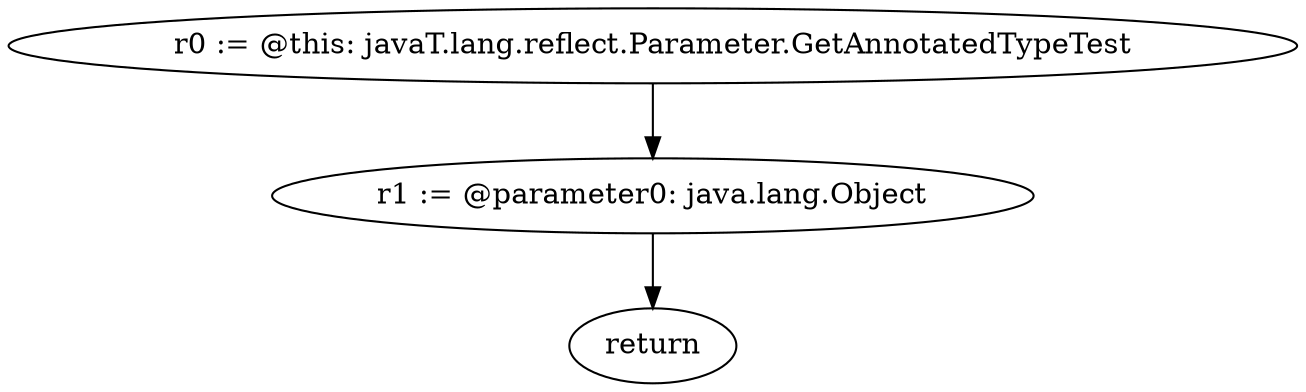 digraph "unitGraph" {
    "r0 := @this: javaT.lang.reflect.Parameter.GetAnnotatedTypeTest"
    "r1 := @parameter0: java.lang.Object"
    "return"
    "r0 := @this: javaT.lang.reflect.Parameter.GetAnnotatedTypeTest"->"r1 := @parameter0: java.lang.Object";
    "r1 := @parameter0: java.lang.Object"->"return";
}
